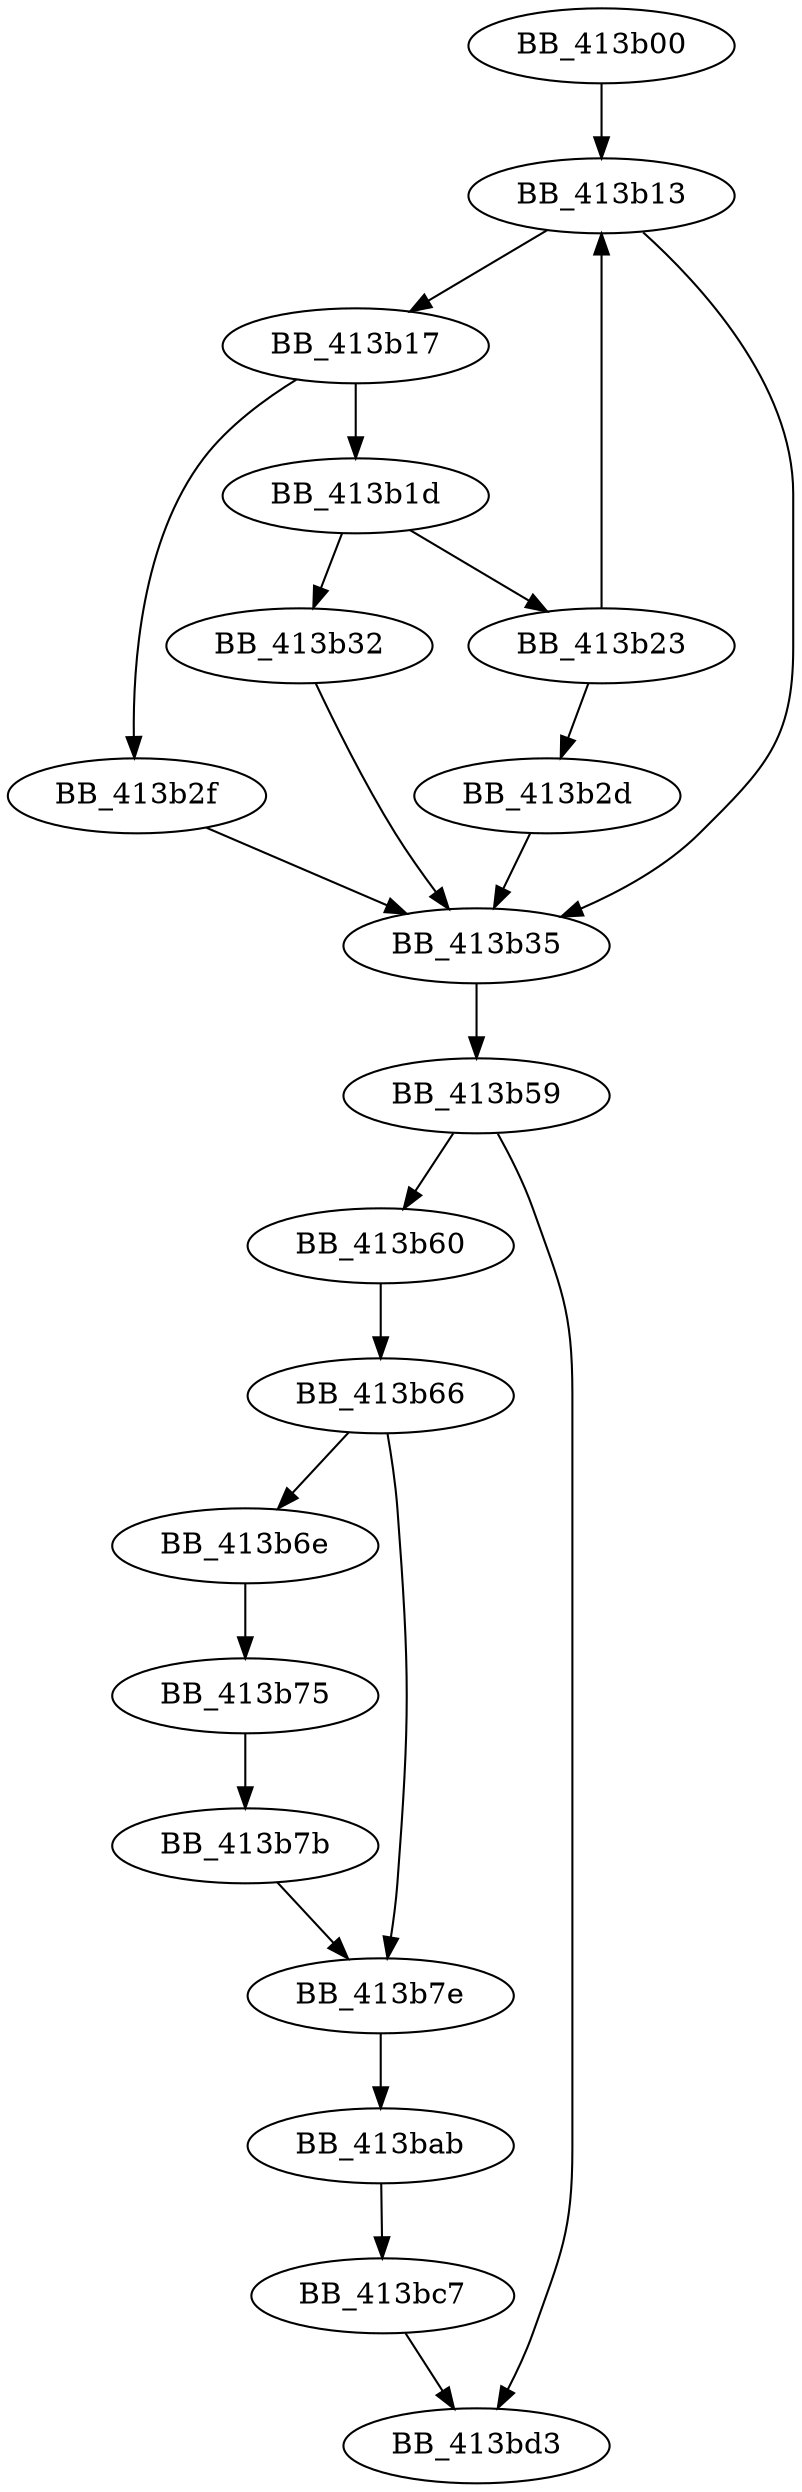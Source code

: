 DiGraph sub_413B00{
BB_413b00->BB_413b13
BB_413b13->BB_413b17
BB_413b13->BB_413b35
BB_413b17->BB_413b1d
BB_413b17->BB_413b2f
BB_413b1d->BB_413b23
BB_413b1d->BB_413b32
BB_413b23->BB_413b13
BB_413b23->BB_413b2d
BB_413b2d->BB_413b35
BB_413b2f->BB_413b35
BB_413b32->BB_413b35
BB_413b35->BB_413b59
BB_413b59->BB_413b60
BB_413b59->BB_413bd3
BB_413b60->BB_413b66
BB_413b66->BB_413b6e
BB_413b66->BB_413b7e
BB_413b6e->BB_413b75
BB_413b75->BB_413b7b
BB_413b7b->BB_413b7e
BB_413b7e->BB_413bab
BB_413bab->BB_413bc7
BB_413bc7->BB_413bd3
}
